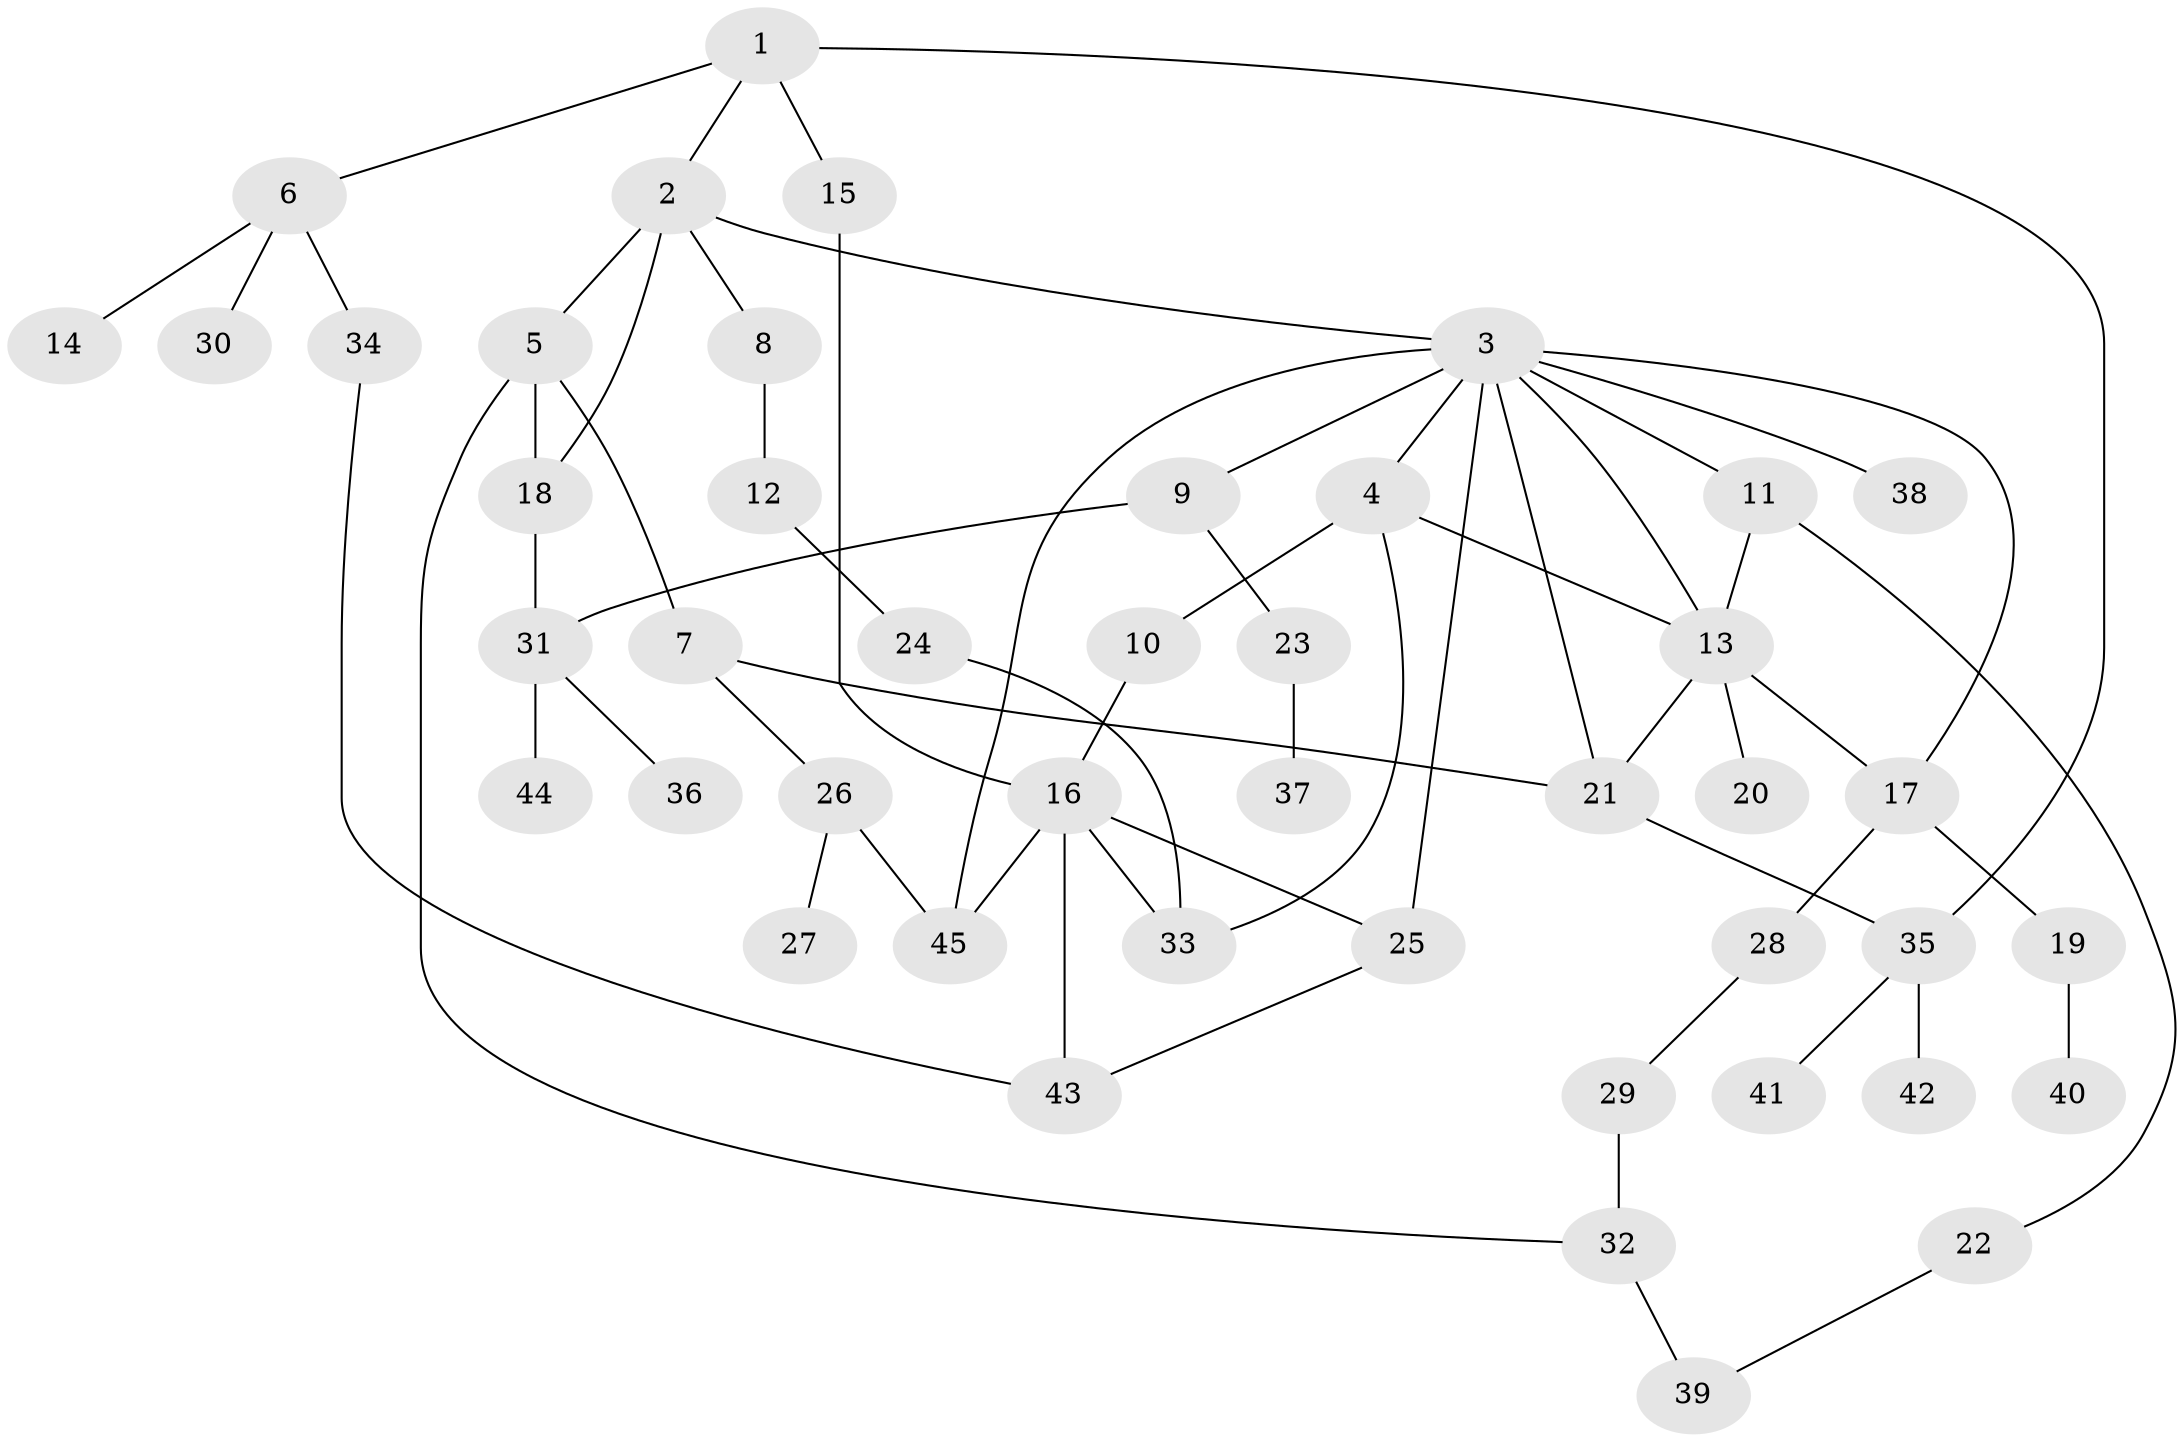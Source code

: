 // original degree distribution, {5: 0.07865168539325842, 6: 0.011235955056179775, 9: 0.011235955056179775, 3: 0.2247191011235955, 4: 0.06741573033707865, 7: 0.011235955056179775, 2: 0.2696629213483146, 1: 0.3258426966292135}
// Generated by graph-tools (version 1.1) at 2025/34/03/09/25 02:34:08]
// undirected, 45 vertices, 62 edges
graph export_dot {
graph [start="1"]
  node [color=gray90,style=filled];
  1;
  2;
  3;
  4;
  5;
  6;
  7;
  8;
  9;
  10;
  11;
  12;
  13;
  14;
  15;
  16;
  17;
  18;
  19;
  20;
  21;
  22;
  23;
  24;
  25;
  26;
  27;
  28;
  29;
  30;
  31;
  32;
  33;
  34;
  35;
  36;
  37;
  38;
  39;
  40;
  41;
  42;
  43;
  44;
  45;
  1 -- 2 [weight=1.0];
  1 -- 6 [weight=1.0];
  1 -- 15 [weight=1.0];
  1 -- 35 [weight=1.0];
  2 -- 3 [weight=1.0];
  2 -- 5 [weight=1.0];
  2 -- 8 [weight=1.0];
  2 -- 18 [weight=2.0];
  3 -- 4 [weight=1.0];
  3 -- 9 [weight=1.0];
  3 -- 11 [weight=1.0];
  3 -- 13 [weight=1.0];
  3 -- 17 [weight=1.0];
  3 -- 21 [weight=1.0];
  3 -- 25 [weight=2.0];
  3 -- 38 [weight=1.0];
  3 -- 45 [weight=1.0];
  4 -- 10 [weight=1.0];
  4 -- 13 [weight=1.0];
  4 -- 33 [weight=1.0];
  5 -- 7 [weight=1.0];
  5 -- 18 [weight=1.0];
  5 -- 32 [weight=1.0];
  6 -- 14 [weight=1.0];
  6 -- 30 [weight=1.0];
  6 -- 34 [weight=1.0];
  7 -- 21 [weight=1.0];
  7 -- 26 [weight=1.0];
  8 -- 12 [weight=1.0];
  9 -- 23 [weight=1.0];
  9 -- 31 [weight=2.0];
  10 -- 16 [weight=1.0];
  11 -- 13 [weight=1.0];
  11 -- 22 [weight=1.0];
  12 -- 24 [weight=1.0];
  13 -- 17 [weight=1.0];
  13 -- 20 [weight=1.0];
  13 -- 21 [weight=1.0];
  15 -- 16 [weight=1.0];
  16 -- 25 [weight=1.0];
  16 -- 33 [weight=1.0];
  16 -- 43 [weight=1.0];
  16 -- 45 [weight=1.0];
  17 -- 19 [weight=1.0];
  17 -- 28 [weight=4.0];
  18 -- 31 [weight=1.0];
  19 -- 40 [weight=1.0];
  21 -- 35 [weight=1.0];
  22 -- 39 [weight=1.0];
  23 -- 37 [weight=1.0];
  24 -- 33 [weight=1.0];
  25 -- 43 [weight=1.0];
  26 -- 27 [weight=1.0];
  26 -- 45 [weight=1.0];
  28 -- 29 [weight=1.0];
  29 -- 32 [weight=1.0];
  31 -- 36 [weight=1.0];
  31 -- 44 [weight=1.0];
  32 -- 39 [weight=1.0];
  34 -- 43 [weight=1.0];
  35 -- 41 [weight=1.0];
  35 -- 42 [weight=1.0];
}
